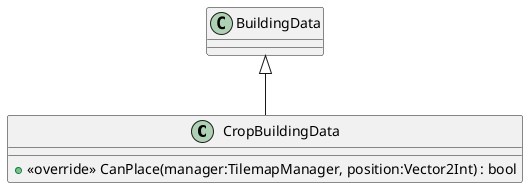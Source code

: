 @startuml
class CropBuildingData {
    + <<override>> CanPlace(manager:TilemapManager, position:Vector2Int) : bool
}
BuildingData <|-- CropBuildingData
@enduml
